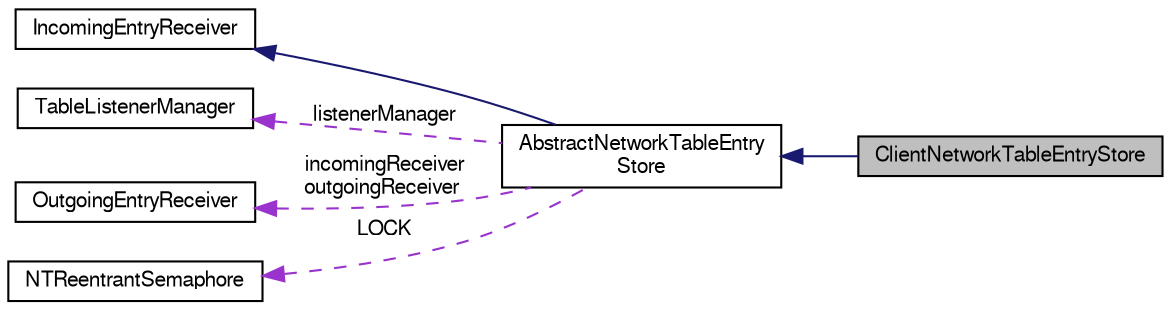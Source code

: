 digraph "ClientNetworkTableEntryStore"
{
  bgcolor="transparent";
  edge [fontname="FreeSans",fontsize="10",labelfontname="FreeSans",labelfontsize="10"];
  node [fontname="FreeSans",fontsize="10",shape=record];
  rankdir="LR";
  Node1 [label="ClientNetworkTableEntryStore",height=0.2,width=0.4,color="black", fillcolor="grey75", style="filled" fontcolor="black"];
  Node2 -> Node1 [dir="back",color="midnightblue",fontsize="10",style="solid",fontname="FreeSans"];
  Node2 [label="AbstractNetworkTableEntry\lStore",height=0.2,width=0.4,color="black",URL="$class_abstract_network_table_entry_store.html"];
  Node3 -> Node2 [dir="back",color="midnightblue",fontsize="10",style="solid",fontname="FreeSans"];
  Node3 [label="IncomingEntryReceiver",height=0.2,width=0.4,color="black",URL="$class_incoming_entry_receiver.html"];
  Node4 -> Node2 [dir="back",color="darkorchid3",fontsize="10",style="dashed",label=" listenerManager" ,fontname="FreeSans"];
  Node4 [label="TableListenerManager",height=0.2,width=0.4,color="black",URL="$class_table_listener_manager.html"];
  Node5 -> Node2 [dir="back",color="darkorchid3",fontsize="10",style="dashed",label=" incomingReceiver\noutgoingReceiver" ,fontname="FreeSans"];
  Node5 [label="OutgoingEntryReceiver",height=0.2,width=0.4,color="black",URL="$class_outgoing_entry_receiver.html"];
  Node6 -> Node2 [dir="back",color="darkorchid3",fontsize="10",style="dashed",label=" LOCK" ,fontname="FreeSans"];
  Node6 [label="NTReentrantSemaphore",height=0.2,width=0.4,color="black",URL="$class_n_t_reentrant_semaphore.html"];
}
